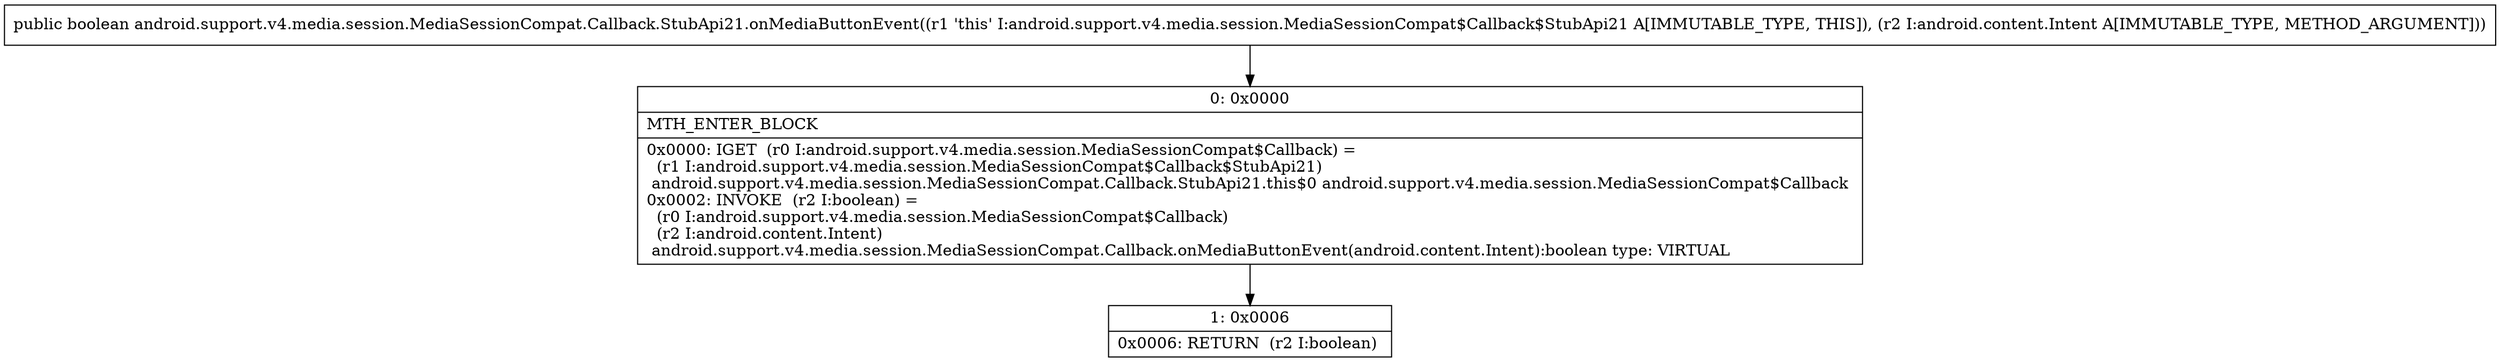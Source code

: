 digraph "CFG forandroid.support.v4.media.session.MediaSessionCompat.Callback.StubApi21.onMediaButtonEvent(Landroid\/content\/Intent;)Z" {
Node_0 [shape=record,label="{0\:\ 0x0000|MTH_ENTER_BLOCK\l|0x0000: IGET  (r0 I:android.support.v4.media.session.MediaSessionCompat$Callback) = \l  (r1 I:android.support.v4.media.session.MediaSessionCompat$Callback$StubApi21)\l android.support.v4.media.session.MediaSessionCompat.Callback.StubApi21.this$0 android.support.v4.media.session.MediaSessionCompat$Callback \l0x0002: INVOKE  (r2 I:boolean) = \l  (r0 I:android.support.v4.media.session.MediaSessionCompat$Callback)\l  (r2 I:android.content.Intent)\l android.support.v4.media.session.MediaSessionCompat.Callback.onMediaButtonEvent(android.content.Intent):boolean type: VIRTUAL \l}"];
Node_1 [shape=record,label="{1\:\ 0x0006|0x0006: RETURN  (r2 I:boolean) \l}"];
MethodNode[shape=record,label="{public boolean android.support.v4.media.session.MediaSessionCompat.Callback.StubApi21.onMediaButtonEvent((r1 'this' I:android.support.v4.media.session.MediaSessionCompat$Callback$StubApi21 A[IMMUTABLE_TYPE, THIS]), (r2 I:android.content.Intent A[IMMUTABLE_TYPE, METHOD_ARGUMENT])) }"];
MethodNode -> Node_0;
Node_0 -> Node_1;
}

